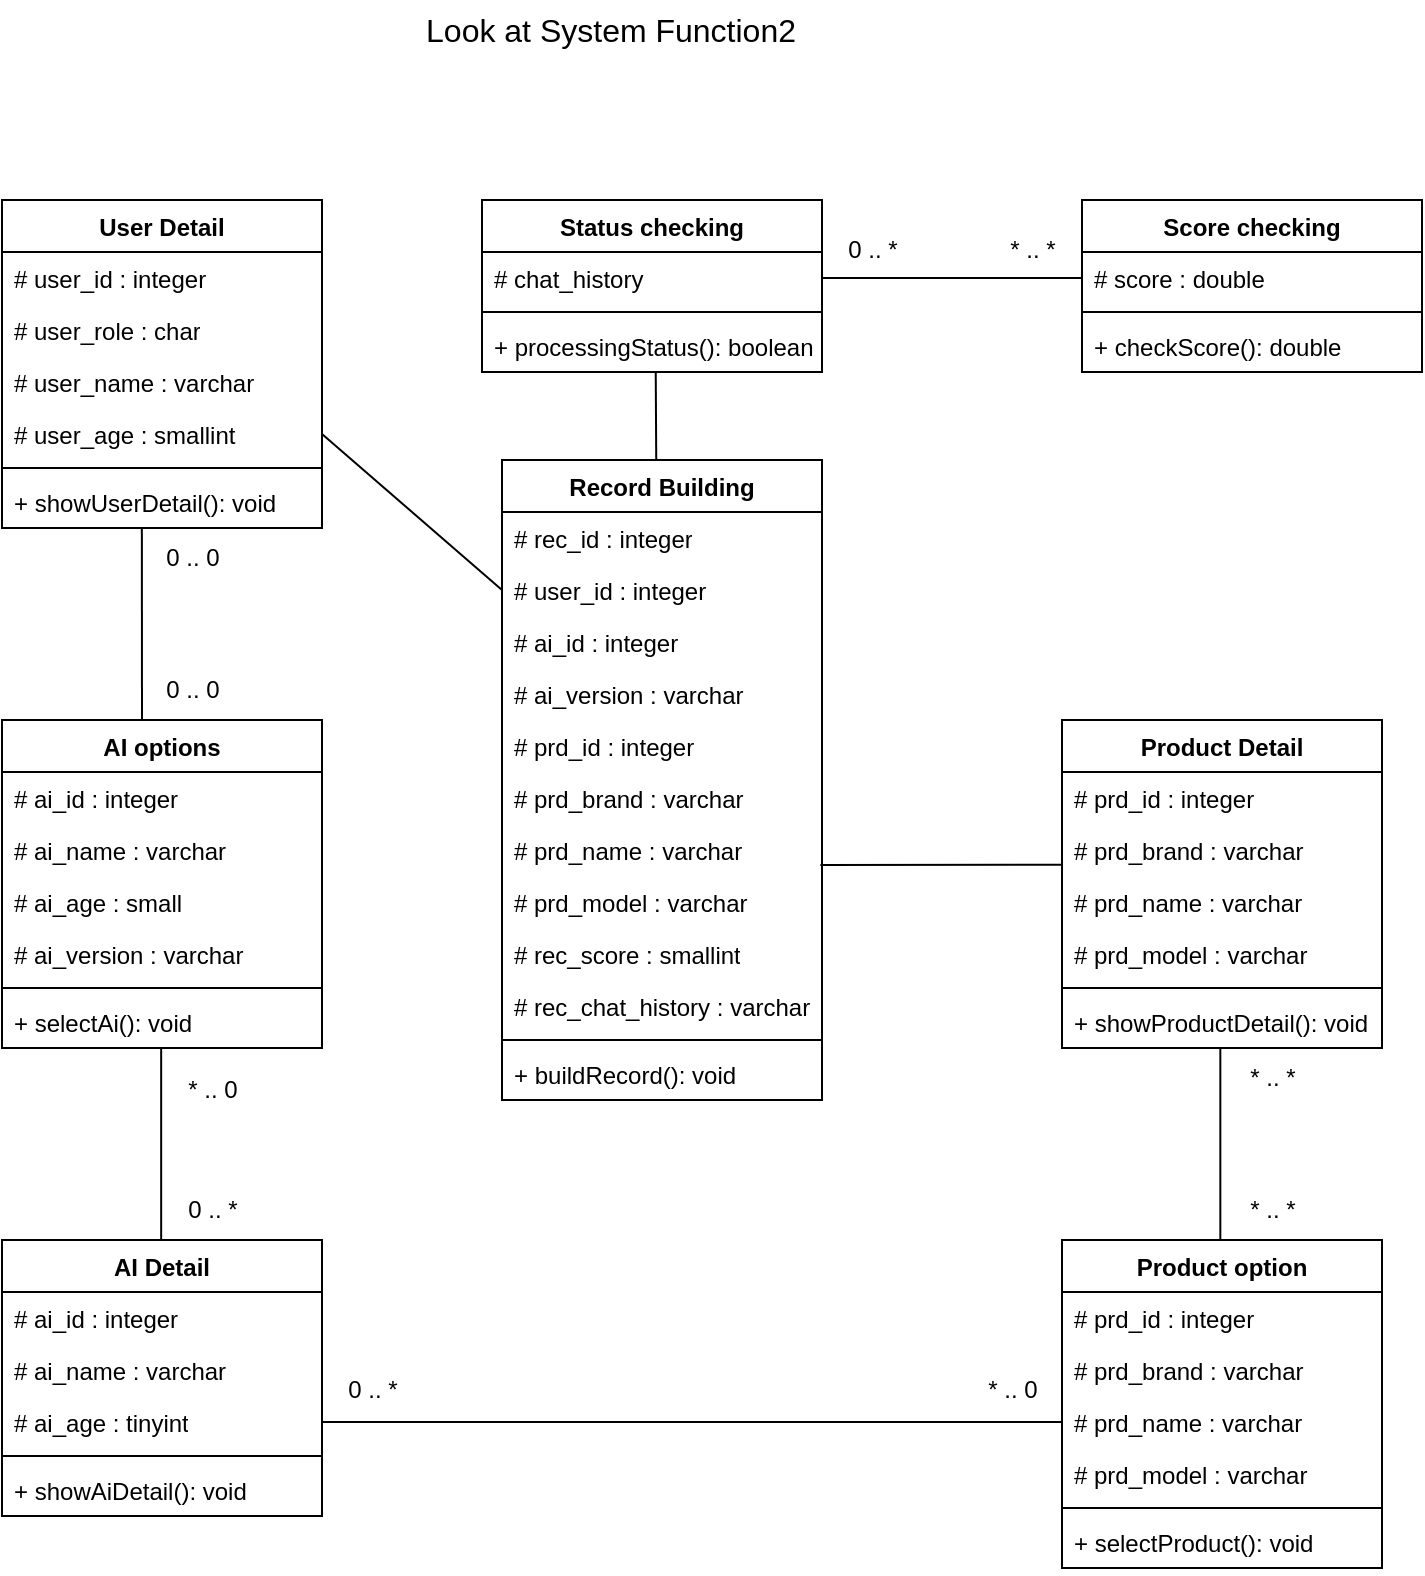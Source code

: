 <mxfile version="25.0.3" pages="2">
  <diagram name="System Function" id="ZT_l34MM1e__KQXbbzwk">
    <mxGraphModel dx="597" dy="779" grid="1" gridSize="10" guides="1" tooltips="1" connect="1" arrows="1" fold="1" page="1" pageScale="1" pageWidth="827" pageHeight="1169" math="0" shadow="0">
      <root>
        <mxCell id="0" />
        <mxCell id="1" parent="0" />
        <mxCell id="UZgkrzp1QENY2yQCRls--75" value="AI options" style="swimlane;fontStyle=1;align=center;verticalAlign=top;childLayout=stackLayout;horizontal=1;startSize=26;horizontalStack=0;resizeParent=1;resizeParentMax=0;resizeLast=0;collapsible=1;marginBottom=0;whiteSpace=wrap;html=1;" parent="1" vertex="1">
          <mxGeometry x="110" y="400" width="160" height="164" as="geometry" />
        </mxCell>
        <mxCell id="UZgkrzp1QENY2yQCRls--76" value="# ai_id : integer" style="text;strokeColor=none;fillColor=none;align=left;verticalAlign=top;spacingLeft=4;spacingRight=4;overflow=hidden;rotatable=0;points=[[0,0.5],[1,0.5]];portConstraint=eastwest;whiteSpace=wrap;html=1;" parent="UZgkrzp1QENY2yQCRls--75" vertex="1">
          <mxGeometry y="26" width="160" height="26" as="geometry" />
        </mxCell>
        <mxCell id="UZgkrzp1QENY2yQCRls--79" value="# ai_name : varchar" style="text;strokeColor=none;fillColor=none;align=left;verticalAlign=top;spacingLeft=4;spacingRight=4;overflow=hidden;rotatable=0;points=[[0,0.5],[1,0.5]];portConstraint=eastwest;whiteSpace=wrap;html=1;" parent="UZgkrzp1QENY2yQCRls--75" vertex="1">
          <mxGeometry y="52" width="160" height="26" as="geometry" />
        </mxCell>
        <mxCell id="UZgkrzp1QENY2yQCRls--110" value="# ai_age : small" style="text;strokeColor=none;fillColor=none;align=left;verticalAlign=top;spacingLeft=4;spacingRight=4;overflow=hidden;rotatable=0;points=[[0,0.5],[1,0.5]];portConstraint=eastwest;whiteSpace=wrap;html=1;" parent="UZgkrzp1QENY2yQCRls--75" vertex="1">
          <mxGeometry y="78" width="160" height="26" as="geometry" />
        </mxCell>
        <mxCell id="UZgkrzp1QENY2yQCRls--80" value="# ai_version : varchar" style="text;strokeColor=none;fillColor=none;align=left;verticalAlign=top;spacingLeft=4;spacingRight=4;overflow=hidden;rotatable=0;points=[[0,0.5],[1,0.5]];portConstraint=eastwest;whiteSpace=wrap;html=1;" parent="UZgkrzp1QENY2yQCRls--75" vertex="1">
          <mxGeometry y="104" width="160" height="26" as="geometry" />
        </mxCell>
        <mxCell id="UZgkrzp1QENY2yQCRls--77" value="" style="line;strokeWidth=1;fillColor=none;align=left;verticalAlign=middle;spacingTop=-1;spacingLeft=3;spacingRight=3;rotatable=0;labelPosition=right;points=[];portConstraint=eastwest;strokeColor=inherit;" parent="UZgkrzp1QENY2yQCRls--75" vertex="1">
          <mxGeometry y="130" width="160" height="8" as="geometry" />
        </mxCell>
        <mxCell id="UZgkrzp1QENY2yQCRls--78" value="&lt;div&gt;&lt;span style=&quot;background-color: initial;&quot;&gt;+ selectAi(): void&lt;/span&gt;&lt;/div&gt;" style="text;strokeColor=none;fillColor=none;align=left;verticalAlign=top;spacingLeft=4;spacingRight=4;overflow=hidden;rotatable=0;points=[[0,0.5],[1,0.5]];portConstraint=eastwest;whiteSpace=wrap;html=1;" parent="UZgkrzp1QENY2yQCRls--75" vertex="1">
          <mxGeometry y="138" width="160" height="26" as="geometry" />
        </mxCell>
        <mxCell id="UZgkrzp1QENY2yQCRls--81" value="Product option" style="swimlane;fontStyle=1;align=center;verticalAlign=top;childLayout=stackLayout;horizontal=1;startSize=26;horizontalStack=0;resizeParent=1;resizeParentMax=0;resizeLast=0;collapsible=1;marginBottom=0;whiteSpace=wrap;html=1;" parent="1" vertex="1">
          <mxGeometry x="640" y="660" width="160" height="164" as="geometry" />
        </mxCell>
        <mxCell id="UZgkrzp1QENY2yQCRls--82" value="# prd_id : integer" style="text;strokeColor=none;fillColor=none;align=left;verticalAlign=top;spacingLeft=4;spacingRight=4;overflow=hidden;rotatable=0;points=[[0,0.5],[1,0.5]];portConstraint=eastwest;whiteSpace=wrap;html=1;" parent="UZgkrzp1QENY2yQCRls--81" vertex="1">
          <mxGeometry y="26" width="160" height="26" as="geometry" />
        </mxCell>
        <mxCell id="UZgkrzp1QENY2yQCRls--87" value="# prd_brand : varchar" style="text;strokeColor=none;fillColor=none;align=left;verticalAlign=top;spacingLeft=4;spacingRight=4;overflow=hidden;rotatable=0;points=[[0,0.5],[1,0.5]];portConstraint=eastwest;whiteSpace=wrap;html=1;" parent="UZgkrzp1QENY2yQCRls--81" vertex="1">
          <mxGeometry y="52" width="160" height="26" as="geometry" />
        </mxCell>
        <mxCell id="UZgkrzp1QENY2yQCRls--85" value="# prd_name : varchar" style="text;strokeColor=none;fillColor=none;align=left;verticalAlign=top;spacingLeft=4;spacingRight=4;overflow=hidden;rotatable=0;points=[[0,0.5],[1,0.5]];portConstraint=eastwest;whiteSpace=wrap;html=1;" parent="UZgkrzp1QENY2yQCRls--81" vertex="1">
          <mxGeometry y="78" width="160" height="26" as="geometry" />
        </mxCell>
        <mxCell id="UZgkrzp1QENY2yQCRls--86" value="# prd_model : varchar" style="text;strokeColor=none;fillColor=none;align=left;verticalAlign=top;spacingLeft=4;spacingRight=4;overflow=hidden;rotatable=0;points=[[0,0.5],[1,0.5]];portConstraint=eastwest;whiteSpace=wrap;html=1;" parent="UZgkrzp1QENY2yQCRls--81" vertex="1">
          <mxGeometry y="104" width="160" height="26" as="geometry" />
        </mxCell>
        <mxCell id="UZgkrzp1QENY2yQCRls--83" value="" style="line;strokeWidth=1;fillColor=none;align=left;verticalAlign=middle;spacingTop=-1;spacingLeft=3;spacingRight=3;rotatable=0;labelPosition=right;points=[];portConstraint=eastwest;strokeColor=inherit;" parent="UZgkrzp1QENY2yQCRls--81" vertex="1">
          <mxGeometry y="130" width="160" height="8" as="geometry" />
        </mxCell>
        <mxCell id="UZgkrzp1QENY2yQCRls--84" value="+ selectProduct(): void" style="text;strokeColor=none;fillColor=none;align=left;verticalAlign=top;spacingLeft=4;spacingRight=4;overflow=hidden;rotatable=0;points=[[0,0.5],[1,0.5]];portConstraint=eastwest;whiteSpace=wrap;html=1;" parent="UZgkrzp1QENY2yQCRls--81" vertex="1">
          <mxGeometry y="138" width="160" height="26" as="geometry" />
        </mxCell>
        <mxCell id="UZgkrzp1QENY2yQCRls--88" value="AI Detail" style="swimlane;fontStyle=1;align=center;verticalAlign=top;childLayout=stackLayout;horizontal=1;startSize=26;horizontalStack=0;resizeParent=1;resizeParentMax=0;resizeLast=0;collapsible=1;marginBottom=0;whiteSpace=wrap;html=1;" parent="1" vertex="1">
          <mxGeometry x="110" y="660" width="160" height="138" as="geometry" />
        </mxCell>
        <mxCell id="UZgkrzp1QENY2yQCRls--89" value="# ai_id : integer" style="text;strokeColor=none;fillColor=none;align=left;verticalAlign=top;spacingLeft=4;spacingRight=4;overflow=hidden;rotatable=0;points=[[0,0.5],[1,0.5]];portConstraint=eastwest;whiteSpace=wrap;html=1;" parent="UZgkrzp1QENY2yQCRls--88" vertex="1">
          <mxGeometry y="26" width="160" height="26" as="geometry" />
        </mxCell>
        <mxCell id="UZgkrzp1QENY2yQCRls--109" value="# ai_name : varchar" style="text;strokeColor=none;fillColor=none;align=left;verticalAlign=top;spacingLeft=4;spacingRight=4;overflow=hidden;rotatable=0;points=[[0,0.5],[1,0.5]];portConstraint=eastwest;whiteSpace=wrap;html=1;" parent="UZgkrzp1QENY2yQCRls--88" vertex="1">
          <mxGeometry y="52" width="160" height="26" as="geometry" />
        </mxCell>
        <mxCell id="UZgkrzp1QENY2yQCRls--108" value="# ai_age : tinyint" style="text;strokeColor=none;fillColor=none;align=left;verticalAlign=top;spacingLeft=4;spacingRight=4;overflow=hidden;rotatable=0;points=[[0,0.5],[1,0.5]];portConstraint=eastwest;whiteSpace=wrap;html=1;" parent="UZgkrzp1QENY2yQCRls--88" vertex="1">
          <mxGeometry y="78" width="160" height="26" as="geometry" />
        </mxCell>
        <mxCell id="UZgkrzp1QENY2yQCRls--90" value="" style="line;strokeWidth=1;fillColor=none;align=left;verticalAlign=middle;spacingTop=-1;spacingLeft=3;spacingRight=3;rotatable=0;labelPosition=right;points=[];portConstraint=eastwest;strokeColor=inherit;" parent="UZgkrzp1QENY2yQCRls--88" vertex="1">
          <mxGeometry y="104" width="160" height="8" as="geometry" />
        </mxCell>
        <mxCell id="UZgkrzp1QENY2yQCRls--91" value="+ showAiDetail(): void" style="text;strokeColor=none;fillColor=none;align=left;verticalAlign=top;spacingLeft=4;spacingRight=4;overflow=hidden;rotatable=0;points=[[0,0.5],[1,0.5]];portConstraint=eastwest;whiteSpace=wrap;html=1;" parent="UZgkrzp1QENY2yQCRls--88" vertex="1">
          <mxGeometry y="112" width="160" height="26" as="geometry" />
        </mxCell>
        <mxCell id="UZgkrzp1QENY2yQCRls--93" value="Product Detail" style="swimlane;fontStyle=1;align=center;verticalAlign=top;childLayout=stackLayout;horizontal=1;startSize=26;horizontalStack=0;resizeParent=1;resizeParentMax=0;resizeLast=0;collapsible=1;marginBottom=0;whiteSpace=wrap;html=1;" parent="1" vertex="1">
          <mxGeometry x="640" y="400" width="160" height="164" as="geometry" />
        </mxCell>
        <mxCell id="UZgkrzp1QENY2yQCRls--103" value="# prd_id : integer" style="text;strokeColor=none;fillColor=none;align=left;verticalAlign=top;spacingLeft=4;spacingRight=4;overflow=hidden;rotatable=0;points=[[0,0.5],[1,0.5]];portConstraint=eastwest;whiteSpace=wrap;html=1;" parent="UZgkrzp1QENY2yQCRls--93" vertex="1">
          <mxGeometry y="26" width="160" height="26" as="geometry" />
        </mxCell>
        <mxCell id="UZgkrzp1QENY2yQCRls--104" value="# prd_brand : varchar" style="text;strokeColor=none;fillColor=none;align=left;verticalAlign=top;spacingLeft=4;spacingRight=4;overflow=hidden;rotatable=0;points=[[0,0.5],[1,0.5]];portConstraint=eastwest;whiteSpace=wrap;html=1;" parent="UZgkrzp1QENY2yQCRls--93" vertex="1">
          <mxGeometry y="52" width="160" height="26" as="geometry" />
        </mxCell>
        <mxCell id="UZgkrzp1QENY2yQCRls--105" value="# prd_name : varchar" style="text;strokeColor=none;fillColor=none;align=left;verticalAlign=top;spacingLeft=4;spacingRight=4;overflow=hidden;rotatable=0;points=[[0,0.5],[1,0.5]];portConstraint=eastwest;whiteSpace=wrap;html=1;" parent="UZgkrzp1QENY2yQCRls--93" vertex="1">
          <mxGeometry y="78" width="160" height="26" as="geometry" />
        </mxCell>
        <mxCell id="UZgkrzp1QENY2yQCRls--106" value="# prd_model : varchar" style="text;strokeColor=none;fillColor=none;align=left;verticalAlign=top;spacingLeft=4;spacingRight=4;overflow=hidden;rotatable=0;points=[[0,0.5],[1,0.5]];portConstraint=eastwest;whiteSpace=wrap;html=1;" parent="UZgkrzp1QENY2yQCRls--93" vertex="1">
          <mxGeometry y="104" width="160" height="26" as="geometry" />
        </mxCell>
        <mxCell id="UZgkrzp1QENY2yQCRls--95" value="" style="line;strokeWidth=1;fillColor=none;align=left;verticalAlign=middle;spacingTop=-1;spacingLeft=3;spacingRight=3;rotatable=0;labelPosition=right;points=[];portConstraint=eastwest;strokeColor=inherit;" parent="UZgkrzp1QENY2yQCRls--93" vertex="1">
          <mxGeometry y="130" width="160" height="8" as="geometry" />
        </mxCell>
        <mxCell id="UZgkrzp1QENY2yQCRls--96" value="+ showProductDetail(): void" style="text;strokeColor=none;fillColor=none;align=left;verticalAlign=top;spacingLeft=4;spacingRight=4;overflow=hidden;rotatable=0;points=[[0,0.5],[1,0.5]];portConstraint=eastwest;whiteSpace=wrap;html=1;" parent="UZgkrzp1QENY2yQCRls--93" vertex="1">
          <mxGeometry y="138" width="160" height="26" as="geometry" />
        </mxCell>
        <mxCell id="UZgkrzp1QENY2yQCRls--111" value="User Detail" style="swimlane;fontStyle=1;align=center;verticalAlign=top;childLayout=stackLayout;horizontal=1;startSize=26;horizontalStack=0;resizeParent=1;resizeParentMax=0;resizeLast=0;collapsible=1;marginBottom=0;whiteSpace=wrap;html=1;" parent="1" vertex="1">
          <mxGeometry x="110" y="140" width="160" height="164" as="geometry" />
        </mxCell>
        <mxCell id="UZgkrzp1QENY2yQCRls--112" value="# user_id : integer" style="text;strokeColor=none;fillColor=none;align=left;verticalAlign=top;spacingLeft=4;spacingRight=4;overflow=hidden;rotatable=0;points=[[0,0.5],[1,0.5]];portConstraint=eastwest;whiteSpace=wrap;html=1;" parent="UZgkrzp1QENY2yQCRls--111" vertex="1">
          <mxGeometry y="26" width="160" height="26" as="geometry" />
        </mxCell>
        <mxCell id="UZgkrzp1QENY2yQCRls--117" value="# user_role : char" style="text;strokeColor=none;fillColor=none;align=left;verticalAlign=top;spacingLeft=4;spacingRight=4;overflow=hidden;rotatable=0;points=[[0,0.5],[1,0.5]];portConstraint=eastwest;whiteSpace=wrap;html=1;" parent="UZgkrzp1QENY2yQCRls--111" vertex="1">
          <mxGeometry y="52" width="160" height="26" as="geometry" />
        </mxCell>
        <mxCell id="UZgkrzp1QENY2yQCRls--115" value="# user_name : varchar" style="text;strokeColor=none;fillColor=none;align=left;verticalAlign=top;spacingLeft=4;spacingRight=4;overflow=hidden;rotatable=0;points=[[0,0.5],[1,0.5]];portConstraint=eastwest;whiteSpace=wrap;html=1;" parent="UZgkrzp1QENY2yQCRls--111" vertex="1">
          <mxGeometry y="78" width="160" height="26" as="geometry" />
        </mxCell>
        <mxCell id="UZgkrzp1QENY2yQCRls--116" value="# user_age : smallint" style="text;strokeColor=none;fillColor=none;align=left;verticalAlign=top;spacingLeft=4;spacingRight=4;overflow=hidden;rotatable=0;points=[[0,0.5],[1,0.5]];portConstraint=eastwest;whiteSpace=wrap;html=1;" parent="UZgkrzp1QENY2yQCRls--111" vertex="1">
          <mxGeometry y="104" width="160" height="26" as="geometry" />
        </mxCell>
        <mxCell id="UZgkrzp1QENY2yQCRls--113" value="" style="line;strokeWidth=1;fillColor=none;align=left;verticalAlign=middle;spacingTop=-1;spacingLeft=3;spacingRight=3;rotatable=0;labelPosition=right;points=[];portConstraint=eastwest;strokeColor=inherit;" parent="UZgkrzp1QENY2yQCRls--111" vertex="1">
          <mxGeometry y="130" width="160" height="8" as="geometry" />
        </mxCell>
        <mxCell id="UZgkrzp1QENY2yQCRls--114" value="+ showUserDetail(): void" style="text;strokeColor=none;fillColor=none;align=left;verticalAlign=top;spacingLeft=4;spacingRight=4;overflow=hidden;rotatable=0;points=[[0,0.5],[1,0.5]];portConstraint=eastwest;whiteSpace=wrap;html=1;" parent="UZgkrzp1QENY2yQCRls--111" vertex="1">
          <mxGeometry y="138" width="160" height="26" as="geometry" />
        </mxCell>
        <mxCell id="UZgkrzp1QENY2yQCRls--119" value="" style="endArrow=none;html=1;rounded=0;entryX=0.5;entryY=0.996;entryDx=0;entryDy=0;entryPerimeter=0;exitX=0.5;exitY=0;exitDx=0;exitDy=0;" parent="1" edge="1">
          <mxGeometry width="50" height="50" relative="1" as="geometry">
            <mxPoint x="189.58" y="660" as="sourcePoint" />
            <mxPoint x="189.58" y="564" as="targetPoint" />
          </mxGeometry>
        </mxCell>
        <mxCell id="UZgkrzp1QENY2yQCRls--121" value="" style="endArrow=none;html=1;rounded=0;exitX=1;exitY=0.5;exitDx=0;exitDy=0;entryX=0;entryY=0.5;entryDx=0;entryDy=0;" parent="1" source="UZgkrzp1QENY2yQCRls--108" target="UZgkrzp1QENY2yQCRls--85" edge="1">
          <mxGeometry width="50" height="50" relative="1" as="geometry">
            <mxPoint x="270" y="1005" as="sourcePoint" />
            <mxPoint x="630" y="770" as="targetPoint" />
            <Array as="points" />
          </mxGeometry>
        </mxCell>
        <mxCell id="UZgkrzp1QENY2yQCRls--122" value="0 .. *" style="text;html=1;align=center;verticalAlign=middle;resizable=0;points=[];autosize=1;strokeColor=none;fillColor=none;" parent="1" vertex="1">
          <mxGeometry x="270" y="720" width="50" height="30" as="geometry" />
        </mxCell>
        <mxCell id="UZgkrzp1QENY2yQCRls--123" value="* .. 0" style="text;html=1;align=center;verticalAlign=middle;resizable=0;points=[];autosize=1;strokeColor=none;fillColor=none;" parent="1" vertex="1">
          <mxGeometry x="190" y="570" width="50" height="30" as="geometry" />
        </mxCell>
        <mxCell id="UZgkrzp1QENY2yQCRls--124" value="* .. *" style="text;html=1;align=center;verticalAlign=middle;resizable=0;points=[];autosize=1;strokeColor=none;fillColor=none;" parent="1" vertex="1">
          <mxGeometry x="720" y="564" width="50" height="30" as="geometry" />
        </mxCell>
        <mxCell id="UZgkrzp1QENY2yQCRls--125" value="* .. *" style="text;html=1;align=center;verticalAlign=middle;resizable=0;points=[];autosize=1;strokeColor=none;fillColor=none;" parent="1" vertex="1">
          <mxGeometry x="720" y="630" width="50" height="30" as="geometry" />
        </mxCell>
        <mxCell id="UZgkrzp1QENY2yQCRls--126" value="0 .. *" style="text;html=1;align=center;verticalAlign=middle;resizable=0;points=[];autosize=1;strokeColor=none;fillColor=none;" parent="1" vertex="1">
          <mxGeometry x="190" y="630" width="50" height="30" as="geometry" />
        </mxCell>
        <mxCell id="UZgkrzp1QENY2yQCRls--127" value="* .. 0" style="text;html=1;align=center;verticalAlign=middle;resizable=0;points=[];autosize=1;strokeColor=none;fillColor=none;" parent="1" vertex="1">
          <mxGeometry x="590" y="720" width="50" height="30" as="geometry" />
        </mxCell>
        <mxCell id="UZgkrzp1QENY2yQCRls--128" value="Status checking" style="swimlane;fontStyle=1;align=center;verticalAlign=top;childLayout=stackLayout;horizontal=1;startSize=26;horizontalStack=0;resizeParent=1;resizeParentMax=0;resizeLast=0;collapsible=1;marginBottom=0;whiteSpace=wrap;html=1;" parent="1" vertex="1">
          <mxGeometry x="350" y="140" width="170" height="86" as="geometry" />
        </mxCell>
        <mxCell id="UZgkrzp1QENY2yQCRls--129" value="# chat_history" style="text;strokeColor=none;fillColor=none;align=left;verticalAlign=top;spacingLeft=4;spacingRight=4;overflow=hidden;rotatable=0;points=[[0,0.5],[1,0.5]];portConstraint=eastwest;whiteSpace=wrap;html=1;" parent="UZgkrzp1QENY2yQCRls--128" vertex="1">
          <mxGeometry y="26" width="170" height="26" as="geometry" />
        </mxCell>
        <mxCell id="UZgkrzp1QENY2yQCRls--130" value="" style="line;strokeWidth=1;fillColor=none;align=left;verticalAlign=middle;spacingTop=-1;spacingLeft=3;spacingRight=3;rotatable=0;labelPosition=right;points=[];portConstraint=eastwest;strokeColor=inherit;" parent="UZgkrzp1QENY2yQCRls--128" vertex="1">
          <mxGeometry y="52" width="170" height="8" as="geometry" />
        </mxCell>
        <mxCell id="UZgkrzp1QENY2yQCRls--131" value="+ processingStatus(): boolean" style="text;strokeColor=none;fillColor=none;align=left;verticalAlign=top;spacingLeft=4;spacingRight=4;overflow=hidden;rotatable=0;points=[[0,0.5],[1,0.5]];portConstraint=eastwest;whiteSpace=wrap;html=1;" parent="UZgkrzp1QENY2yQCRls--128" vertex="1">
          <mxGeometry y="60" width="170" height="26" as="geometry" />
        </mxCell>
        <mxCell id="UZgkrzp1QENY2yQCRls--133" value="Score checking" style="swimlane;fontStyle=1;align=center;verticalAlign=top;childLayout=stackLayout;horizontal=1;startSize=26;horizontalStack=0;resizeParent=1;resizeParentMax=0;resizeLast=0;collapsible=1;marginBottom=0;whiteSpace=wrap;html=1;" parent="1" vertex="1">
          <mxGeometry x="650" y="140" width="170" height="86" as="geometry" />
        </mxCell>
        <mxCell id="UZgkrzp1QENY2yQCRls--134" value="# score : double" style="text;strokeColor=none;fillColor=none;align=left;verticalAlign=top;spacingLeft=4;spacingRight=4;overflow=hidden;rotatable=0;points=[[0,0.5],[1,0.5]];portConstraint=eastwest;whiteSpace=wrap;html=1;" parent="UZgkrzp1QENY2yQCRls--133" vertex="1">
          <mxGeometry y="26" width="170" height="26" as="geometry" />
        </mxCell>
        <mxCell id="UZgkrzp1QENY2yQCRls--135" value="" style="line;strokeWidth=1;fillColor=none;align=left;verticalAlign=middle;spacingTop=-1;spacingLeft=3;spacingRight=3;rotatable=0;labelPosition=right;points=[];portConstraint=eastwest;strokeColor=inherit;" parent="UZgkrzp1QENY2yQCRls--133" vertex="1">
          <mxGeometry y="52" width="170" height="8" as="geometry" />
        </mxCell>
        <mxCell id="UZgkrzp1QENY2yQCRls--136" value="+ checkScore(): double" style="text;strokeColor=none;fillColor=none;align=left;verticalAlign=top;spacingLeft=4;spacingRight=4;overflow=hidden;rotatable=0;points=[[0,0.5],[1,0.5]];portConstraint=eastwest;whiteSpace=wrap;html=1;" parent="UZgkrzp1QENY2yQCRls--133" vertex="1">
          <mxGeometry y="60" width="170" height="26" as="geometry" />
        </mxCell>
        <mxCell id="UZgkrzp1QENY2yQCRls--137" value="" style="endArrow=none;html=1;rounded=0;entryX=0.437;entryY=1.009;entryDx=0;entryDy=0;entryPerimeter=0;" parent="1" target="UZgkrzp1QENY2yQCRls--114" edge="1">
          <mxGeometry width="50" height="50" relative="1" as="geometry">
            <mxPoint x="180" y="400" as="sourcePoint" />
            <mxPoint x="180" y="364" as="targetPoint" />
          </mxGeometry>
        </mxCell>
        <mxCell id="UZgkrzp1QENY2yQCRls--138" value="" style="endArrow=none;html=1;rounded=0;exitX=1;exitY=0.5;exitDx=0;exitDy=0;entryX=0;entryY=0.5;entryDx=0;entryDy=0;" parent="1" source="UZgkrzp1QENY2yQCRls--129" target="UZgkrzp1QENY2yQCRls--134" edge="1">
          <mxGeometry width="50" height="50" relative="1" as="geometry">
            <mxPoint x="480" y="355" as="sourcePoint" />
            <mxPoint x="620" y="120" as="targetPoint" />
            <Array as="points" />
          </mxGeometry>
        </mxCell>
        <mxCell id="UZgkrzp1QENY2yQCRls--139" value="0 .. *" style="text;html=1;align=center;verticalAlign=middle;resizable=0;points=[];autosize=1;strokeColor=none;fillColor=none;" parent="1" vertex="1">
          <mxGeometry x="520" y="150" width="50" height="30" as="geometry" />
        </mxCell>
        <mxCell id="UZgkrzp1QENY2yQCRls--140" value="* .. *" style="text;html=1;align=center;verticalAlign=middle;resizable=0;points=[];autosize=1;strokeColor=none;fillColor=none;" parent="1" vertex="1">
          <mxGeometry x="600" y="150" width="50" height="30" as="geometry" />
        </mxCell>
        <mxCell id="awVOnvo_7y98-yXaHnDh-1" value="0 .. 0" style="text;html=1;align=center;verticalAlign=middle;resizable=0;points=[];autosize=1;strokeColor=none;fillColor=none;" parent="1" vertex="1">
          <mxGeometry x="180" y="304" width="50" height="30" as="geometry" />
        </mxCell>
        <mxCell id="awVOnvo_7y98-yXaHnDh-2" value="0 .. 0" style="text;html=1;align=center;verticalAlign=middle;resizable=0;points=[];autosize=1;strokeColor=none;fillColor=none;" parent="1" vertex="1">
          <mxGeometry x="180" y="370" width="50" height="30" as="geometry" />
        </mxCell>
        <mxCell id="awVOnvo_7y98-yXaHnDh-3" value="Record Building" style="swimlane;fontStyle=1;align=center;verticalAlign=top;childLayout=stackLayout;horizontal=1;startSize=26;horizontalStack=0;resizeParent=1;resizeParentMax=0;resizeLast=0;collapsible=1;marginBottom=0;whiteSpace=wrap;html=1;" parent="1" vertex="1">
          <mxGeometry x="360" y="270" width="160" height="320" as="geometry" />
        </mxCell>
        <mxCell id="awVOnvo_7y98-yXaHnDh-9" value="&lt;div&gt;&lt;span style=&quot;background-color: initial;&quot;&gt;# rec_id :&lt;/span&gt;&lt;span style=&quot;background-color: initial;&quot;&gt;&amp;nbsp;&lt;/span&gt;&lt;span style=&quot;background-color: initial;&quot;&gt;integer&lt;/span&gt;&lt;/div&gt;" style="text;strokeColor=none;fillColor=none;align=left;verticalAlign=top;spacingLeft=4;spacingRight=4;overflow=hidden;rotatable=0;points=[[0,0.5],[1,0.5]];portConstraint=eastwest;whiteSpace=wrap;html=1;" parent="awVOnvo_7y98-yXaHnDh-3" vertex="1">
          <mxGeometry y="26" width="160" height="26" as="geometry" />
        </mxCell>
        <mxCell id="awVOnvo_7y98-yXaHnDh-4" value="&lt;div&gt;&lt;span style=&quot;background-color: initial;&quot;&gt;# user_id :&lt;/span&gt;&lt;span style=&quot;background-color: initial;&quot;&gt;&amp;nbsp;&lt;/span&gt;&lt;span style=&quot;background-color: initial;&quot;&gt;integer&lt;/span&gt;&lt;/div&gt;" style="text;strokeColor=none;fillColor=none;align=left;verticalAlign=top;spacingLeft=4;spacingRight=4;overflow=hidden;rotatable=0;points=[[0,0.5],[1,0.5]];portConstraint=eastwest;whiteSpace=wrap;html=1;" parent="awVOnvo_7y98-yXaHnDh-3" vertex="1">
          <mxGeometry y="52" width="160" height="26" as="geometry" />
        </mxCell>
        <mxCell id="awVOnvo_7y98-yXaHnDh-10" value="&lt;div&gt;&lt;span style=&quot;background-color: initial;&quot;&gt;# ai_id :&lt;/span&gt;&lt;span style=&quot;background-color: initial;&quot;&gt;&amp;nbsp;&lt;/span&gt;&lt;span style=&quot;background-color: initial;&quot;&gt;integer&lt;/span&gt;&lt;/div&gt;" style="text;strokeColor=none;fillColor=none;align=left;verticalAlign=top;spacingLeft=4;spacingRight=4;overflow=hidden;rotatable=0;points=[[0,0.5],[1,0.5]];portConstraint=eastwest;whiteSpace=wrap;html=1;" parent="awVOnvo_7y98-yXaHnDh-3" vertex="1">
          <mxGeometry y="78" width="160" height="26" as="geometry" />
        </mxCell>
        <mxCell id="awVOnvo_7y98-yXaHnDh-11" value="&lt;div&gt;&lt;span style=&quot;background-color: initial;&quot;&gt;# ai_version :&lt;/span&gt;&lt;span style=&quot;background-color: initial;&quot;&gt;&amp;nbsp;&lt;/span&gt;&lt;span style=&quot;background-color: initial;&quot;&gt;varchar&lt;/span&gt;&lt;/div&gt;" style="text;strokeColor=none;fillColor=none;align=left;verticalAlign=top;spacingLeft=4;spacingRight=4;overflow=hidden;rotatable=0;points=[[0,0.5],[1,0.5]];portConstraint=eastwest;whiteSpace=wrap;html=1;" parent="awVOnvo_7y98-yXaHnDh-3" vertex="1">
          <mxGeometry y="104" width="160" height="26" as="geometry" />
        </mxCell>
        <mxCell id="awVOnvo_7y98-yXaHnDh-12" value="&lt;div&gt;&lt;span style=&quot;background-color: initial;&quot;&gt;# prd_id :&lt;/span&gt;&lt;span style=&quot;background-color: initial;&quot;&gt;&amp;nbsp;&lt;/span&gt;&lt;span style=&quot;background-color: initial;&quot;&gt;integer&lt;/span&gt;&lt;/div&gt;" style="text;strokeColor=none;fillColor=none;align=left;verticalAlign=top;spacingLeft=4;spacingRight=4;overflow=hidden;rotatable=0;points=[[0,0.5],[1,0.5]];portConstraint=eastwest;whiteSpace=wrap;html=1;" parent="awVOnvo_7y98-yXaHnDh-3" vertex="1">
          <mxGeometry y="130" width="160" height="26" as="geometry" />
        </mxCell>
        <mxCell id="awVOnvo_7y98-yXaHnDh-13" value="&lt;div&gt;&lt;span style=&quot;background-color: initial;&quot;&gt;# prd_brand :&lt;/span&gt;&lt;span style=&quot;background-color: initial;&quot;&gt;&amp;nbsp;&lt;/span&gt;&lt;span style=&quot;background-color: initial;&quot;&gt;varchar&lt;/span&gt;&lt;/div&gt;" style="text;strokeColor=none;fillColor=none;align=left;verticalAlign=top;spacingLeft=4;spacingRight=4;overflow=hidden;rotatable=0;points=[[0,0.5],[1,0.5]];portConstraint=eastwest;whiteSpace=wrap;html=1;" parent="awVOnvo_7y98-yXaHnDh-3" vertex="1">
          <mxGeometry y="156" width="160" height="26" as="geometry" />
        </mxCell>
        <mxCell id="awVOnvo_7y98-yXaHnDh-14" value="&lt;div&gt;&lt;span style=&quot;background-color: initial;&quot;&gt;# prd_name :&lt;/span&gt;&lt;span style=&quot;background-color: initial;&quot;&gt;&amp;nbsp;&lt;/span&gt;&lt;span style=&quot;background-color: initial;&quot;&gt;varchar&lt;/span&gt;&lt;/div&gt;" style="text;strokeColor=none;fillColor=none;align=left;verticalAlign=top;spacingLeft=4;spacingRight=4;overflow=hidden;rotatable=0;points=[[0,0.5],[1,0.5]];portConstraint=eastwest;whiteSpace=wrap;html=1;" parent="awVOnvo_7y98-yXaHnDh-3" vertex="1">
          <mxGeometry y="182" width="160" height="26" as="geometry" />
        </mxCell>
        <mxCell id="awVOnvo_7y98-yXaHnDh-15" value="&lt;div&gt;&lt;span style=&quot;background-color: initial;&quot;&gt;# prd_model :&lt;/span&gt;&lt;span style=&quot;background-color: initial;&quot;&gt;&amp;nbsp;&lt;/span&gt;&lt;span style=&quot;background-color: initial;&quot;&gt;varchar&lt;/span&gt;&lt;/div&gt;" style="text;strokeColor=none;fillColor=none;align=left;verticalAlign=top;spacingLeft=4;spacingRight=4;overflow=hidden;rotatable=0;points=[[0,0.5],[1,0.5]];portConstraint=eastwest;whiteSpace=wrap;html=1;" parent="awVOnvo_7y98-yXaHnDh-3" vertex="1">
          <mxGeometry y="208" width="160" height="26" as="geometry" />
        </mxCell>
        <mxCell id="awVOnvo_7y98-yXaHnDh-16" value="&lt;div&gt;&lt;span style=&quot;background-color: initial;&quot;&gt;# rec_score :&lt;/span&gt;&lt;span style=&quot;background-color: initial;&quot;&gt;&amp;nbsp;&lt;/span&gt;&lt;span style=&quot;background-color: initial;&quot;&gt;smallint&lt;/span&gt;&lt;/div&gt;" style="text;strokeColor=none;fillColor=none;align=left;verticalAlign=top;spacingLeft=4;spacingRight=4;overflow=hidden;rotatable=0;points=[[0,0.5],[1,0.5]];portConstraint=eastwest;whiteSpace=wrap;html=1;" parent="awVOnvo_7y98-yXaHnDh-3" vertex="1">
          <mxGeometry y="234" width="160" height="26" as="geometry" />
        </mxCell>
        <mxCell id="awVOnvo_7y98-yXaHnDh-17" value="&lt;div&gt;&lt;span style=&quot;background-color: initial;&quot;&gt;# rec_chat_history :&lt;/span&gt;&lt;span style=&quot;background-color: initial;&quot;&gt;&amp;nbsp;&lt;/span&gt;&lt;span style=&quot;background-color: initial;&quot;&gt;varchar&lt;/span&gt;&lt;/div&gt;" style="text;strokeColor=none;fillColor=none;align=left;verticalAlign=top;spacingLeft=4;spacingRight=4;overflow=hidden;rotatable=0;points=[[0,0.5],[1,0.5]];portConstraint=eastwest;whiteSpace=wrap;html=1;" parent="awVOnvo_7y98-yXaHnDh-3" vertex="1">
          <mxGeometry y="260" width="160" height="26" as="geometry" />
        </mxCell>
        <mxCell id="awVOnvo_7y98-yXaHnDh-5" value="" style="line;strokeWidth=1;fillColor=none;align=left;verticalAlign=middle;spacingTop=-1;spacingLeft=3;spacingRight=3;rotatable=0;labelPosition=right;points=[];portConstraint=eastwest;strokeColor=inherit;" parent="awVOnvo_7y98-yXaHnDh-3" vertex="1">
          <mxGeometry y="286" width="160" height="8" as="geometry" />
        </mxCell>
        <mxCell id="awVOnvo_7y98-yXaHnDh-6" value="+ buildRecord(&lt;span style=&quot;background-color: initial;&quot;&gt;): void&lt;/span&gt;" style="text;strokeColor=none;fillColor=none;align=left;verticalAlign=top;spacingLeft=4;spacingRight=4;overflow=hidden;rotatable=0;points=[[0,0.5],[1,0.5]];portConstraint=eastwest;whiteSpace=wrap;html=1;" parent="awVOnvo_7y98-yXaHnDh-3" vertex="1">
          <mxGeometry y="294" width="160" height="26" as="geometry" />
        </mxCell>
        <mxCell id="awVOnvo_7y98-yXaHnDh-8" value="" style="endArrow=none;html=1;rounded=0;entryX=0.5;entryY=0.996;entryDx=0;entryDy=0;entryPerimeter=0;exitX=0.5;exitY=0;exitDx=0;exitDy=0;" parent="1" edge="1">
          <mxGeometry width="50" height="50" relative="1" as="geometry">
            <mxPoint x="719.17" y="660" as="sourcePoint" />
            <mxPoint x="719.17" y="564" as="targetPoint" />
          </mxGeometry>
        </mxCell>
        <mxCell id="awVOnvo_7y98-yXaHnDh-19" value="" style="endArrow=none;html=1;rounded=0;fontSize=12;startSize=8;endSize=8;curved=1;entryX=0.511;entryY=1.012;entryDx=0;entryDy=0;entryPerimeter=0;exitX=0.482;exitY=0.001;exitDx=0;exitDy=0;exitPerimeter=0;" parent="1" source="awVOnvo_7y98-yXaHnDh-3" target="UZgkrzp1QENY2yQCRls--131" edge="1">
          <mxGeometry width="50" height="50" relative="1" as="geometry">
            <mxPoint x="389" y="270" as="sourcePoint" />
            <mxPoint x="439" y="220" as="targetPoint" />
          </mxGeometry>
        </mxCell>
        <mxCell id="awVOnvo_7y98-yXaHnDh-20" value="" style="endArrow=none;html=1;rounded=0;fontSize=12;startSize=8;endSize=8;curved=1;exitX=0.995;exitY=0.789;exitDx=0;exitDy=0;entryX=-0.002;entryY=0.782;entryDx=0;entryDy=0;entryPerimeter=0;exitPerimeter=0;" parent="1" source="awVOnvo_7y98-yXaHnDh-14" target="UZgkrzp1QENY2yQCRls--104" edge="1">
          <mxGeometry width="50" height="50" relative="1" as="geometry">
            <mxPoint x="560" y="530" as="sourcePoint" />
            <mxPoint x="610" y="480" as="targetPoint" />
          </mxGeometry>
        </mxCell>
        <mxCell id="awVOnvo_7y98-yXaHnDh-22" value="" style="endArrow=none;html=1;rounded=0;fontSize=12;startSize=8;endSize=8;curved=1;exitX=1;exitY=0.5;exitDx=0;exitDy=0;entryX=0;entryY=0.5;entryDx=0;entryDy=0;" parent="1" source="UZgkrzp1QENY2yQCRls--116" target="awVOnvo_7y98-yXaHnDh-4" edge="1">
          <mxGeometry width="50" height="50" relative="1" as="geometry">
            <mxPoint x="250" y="330" as="sourcePoint" />
            <mxPoint x="300" y="280" as="targetPoint" />
          </mxGeometry>
        </mxCell>
        <mxCell id="zuy1Yb8-tsJ8Mk1Yxatp-1" value="Look at&amp;nbsp;System Function2" style="text;html=1;align=center;verticalAlign=middle;resizable=0;points=[];autosize=1;strokeColor=none;fillColor=none;fontSize=16;" vertex="1" parent="1">
          <mxGeometry x="309" y="40" width="210" height="30" as="geometry" />
        </mxCell>
      </root>
    </mxGraphModel>
  </diagram>
  <diagram id="DYaJOi5j0U_ZrLQDzJHk" name="System Function2">
    <mxGraphModel dx="597" dy="779" grid="0" gridSize="10" guides="1" tooltips="1" connect="1" arrows="1" fold="1" page="0" pageScale="1" pageWidth="827" pageHeight="1169" math="0" shadow="0">
      <root>
        <mxCell id="0" />
        <mxCell id="1" parent="0" />
      </root>
    </mxGraphModel>
  </diagram>
</mxfile>

